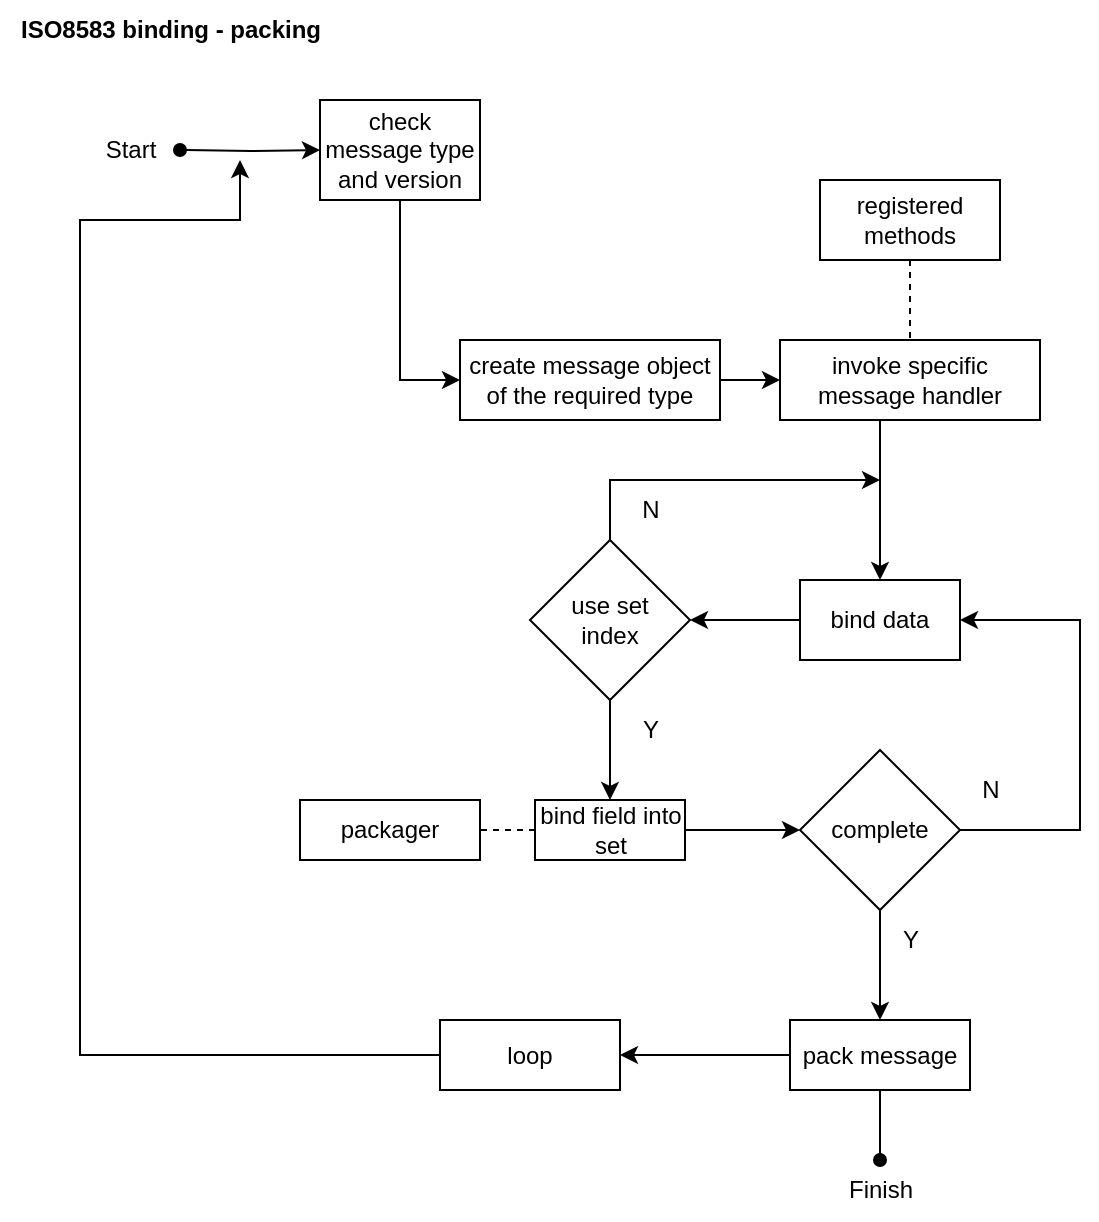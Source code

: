 <mxfile version="20.8.16" type="github" pages="2">
  <diagram name="Page-1" id="iesOPW5UEVCXa7-aBT-z">
    <mxGraphModel dx="1262" dy="681" grid="1" gridSize="10" guides="1" tooltips="1" connect="1" arrows="1" fold="1" page="1" pageScale="1" pageWidth="850" pageHeight="1100" math="0" shadow="0">
      <root>
        <mxCell id="0" />
        <mxCell id="1" parent="0" />
        <mxCell id="OLxPLdGhLjk8IfWRgU_C-2" value="" style="edgeStyle=orthogonalEdgeStyle;rounded=0;orthogonalLoop=1;jettySize=auto;html=1;endArrow=classic;endFill=1;" edge="1" parent="1" source="FhdzTXekeuRtPupGvzrz-1" target="OLxPLdGhLjk8IfWRgU_C-1">
          <mxGeometry relative="1" as="geometry" />
        </mxCell>
        <mxCell id="FhdzTXekeuRtPupGvzrz-1" value="create message object of the required type" style="rounded=0;whiteSpace=wrap;html=1;" vertex="1" parent="1">
          <mxGeometry x="240" y="190" width="130" height="40" as="geometry" />
        </mxCell>
        <mxCell id="FhdzTXekeuRtPupGvzrz-6" value="&lt;b&gt;ISO8583 binding - packing&lt;/b&gt;" style="text;html=1;align=center;verticalAlign=middle;resizable=0;points=[];autosize=1;strokeColor=none;fillColor=none;" vertex="1" parent="1">
          <mxGeometry x="10" y="20" width="170" height="30" as="geometry" />
        </mxCell>
        <mxCell id="FhdzTXekeuRtPupGvzrz-22" value="" style="edgeStyle=orthogonalEdgeStyle;rounded=0;orthogonalLoop=1;jettySize=auto;html=1;endArrow=classic;endFill=1;" edge="1" parent="1" source="FhdzTXekeuRtPupGvzrz-7" target="FhdzTXekeuRtPupGvzrz-21">
          <mxGeometry relative="1" as="geometry" />
        </mxCell>
        <mxCell id="FhdzTXekeuRtPupGvzrz-7" value="bind data" style="rounded=0;whiteSpace=wrap;html=1;" vertex="1" parent="1">
          <mxGeometry x="410" y="310" width="80" height="40" as="geometry" />
        </mxCell>
        <mxCell id="FhdzTXekeuRtPupGvzrz-29" style="edgeStyle=orthogonalEdgeStyle;rounded=0;orthogonalLoop=1;jettySize=auto;html=1;entryX=1;entryY=0.5;entryDx=0;entryDy=0;endArrow=classic;endFill=1;exitX=1;exitY=0.5;exitDx=0;exitDy=0;" edge="1" parent="1" source="FhdzTXekeuRtPupGvzrz-12" target="FhdzTXekeuRtPupGvzrz-7">
          <mxGeometry relative="1" as="geometry">
            <Array as="points">
              <mxPoint x="550" y="435" />
              <mxPoint x="550" y="330" />
            </Array>
          </mxGeometry>
        </mxCell>
        <mxCell id="FhdzTXekeuRtPupGvzrz-32" value="" style="edgeStyle=orthogonalEdgeStyle;rounded=0;orthogonalLoop=1;jettySize=auto;html=1;endArrow=classic;endFill=1;" edge="1" parent="1" source="FhdzTXekeuRtPupGvzrz-12" target="FhdzTXekeuRtPupGvzrz-31">
          <mxGeometry relative="1" as="geometry" />
        </mxCell>
        <mxCell id="FhdzTXekeuRtPupGvzrz-12" value="complete" style="rhombus;whiteSpace=wrap;html=1;rounded=0;" vertex="1" parent="1">
          <mxGeometry x="410" y="395" width="80" height="80" as="geometry" />
        </mxCell>
        <mxCell id="FhdzTXekeuRtPupGvzrz-19" value="" style="edgeStyle=orthogonalEdgeStyle;rounded=0;orthogonalLoop=1;jettySize=auto;html=1;dashed=1;endArrow=none;endFill=0;exitX=0;exitY=0.5;exitDx=0;exitDy=0;entryX=1;entryY=0.5;entryDx=0;entryDy=0;" edge="1" parent="1" source="FhdzTXekeuRtPupGvzrz-26" target="FhdzTXekeuRtPupGvzrz-18">
          <mxGeometry relative="1" as="geometry" />
        </mxCell>
        <mxCell id="FhdzTXekeuRtPupGvzrz-18" value="packager" style="whiteSpace=wrap;html=1;rounded=0;" vertex="1" parent="1">
          <mxGeometry x="160" y="420" width="90" height="30" as="geometry" />
        </mxCell>
        <mxCell id="FhdzTXekeuRtPupGvzrz-23" style="edgeStyle=orthogonalEdgeStyle;rounded=0;orthogonalLoop=1;jettySize=auto;html=1;endArrow=classic;endFill=1;" edge="1" parent="1" source="FhdzTXekeuRtPupGvzrz-21">
          <mxGeometry relative="1" as="geometry">
            <mxPoint x="450" y="260" as="targetPoint" />
            <Array as="points">
              <mxPoint x="315" y="260" />
            </Array>
          </mxGeometry>
        </mxCell>
        <mxCell id="FhdzTXekeuRtPupGvzrz-27" value="" style="edgeStyle=orthogonalEdgeStyle;rounded=0;orthogonalLoop=1;jettySize=auto;html=1;endArrow=classic;endFill=1;" edge="1" parent="1" source="FhdzTXekeuRtPupGvzrz-21" target="FhdzTXekeuRtPupGvzrz-26">
          <mxGeometry relative="1" as="geometry" />
        </mxCell>
        <mxCell id="FhdzTXekeuRtPupGvzrz-21" value="&lt;div&gt;use set &lt;br&gt;&lt;/div&gt;&lt;div&gt;index&lt;/div&gt;" style="rhombus;whiteSpace=wrap;html=1;rounded=0;" vertex="1" parent="1">
          <mxGeometry x="275" y="290" width="80" height="80" as="geometry" />
        </mxCell>
        <mxCell id="FhdzTXekeuRtPupGvzrz-24" value="N" style="text;html=1;align=center;verticalAlign=middle;resizable=0;points=[];autosize=1;strokeColor=none;fillColor=none;" vertex="1" parent="1">
          <mxGeometry x="320" y="260" width="30" height="30" as="geometry" />
        </mxCell>
        <mxCell id="FhdzTXekeuRtPupGvzrz-25" value="Y" style="text;html=1;align=center;verticalAlign=middle;resizable=0;points=[];autosize=1;strokeColor=none;fillColor=none;" vertex="1" parent="1">
          <mxGeometry x="320" y="370" width="30" height="30" as="geometry" />
        </mxCell>
        <mxCell id="FhdzTXekeuRtPupGvzrz-28" style="edgeStyle=orthogonalEdgeStyle;rounded=0;orthogonalLoop=1;jettySize=auto;html=1;entryX=0;entryY=0.5;entryDx=0;entryDy=0;endArrow=classic;endFill=1;" edge="1" parent="1" source="FhdzTXekeuRtPupGvzrz-26" target="FhdzTXekeuRtPupGvzrz-12">
          <mxGeometry relative="1" as="geometry" />
        </mxCell>
        <mxCell id="FhdzTXekeuRtPupGvzrz-26" value="bind field into set " style="whiteSpace=wrap;html=1;rounded=0;" vertex="1" parent="1">
          <mxGeometry x="277.5" y="420" width="75" height="30" as="geometry" />
        </mxCell>
        <mxCell id="FhdzTXekeuRtPupGvzrz-38" style="edgeStyle=orthogonalEdgeStyle;rounded=0;orthogonalLoop=1;jettySize=auto;html=1;endArrow=classic;endFill=1;exitX=0;exitY=0.5;exitDx=0;exitDy=0;" edge="1" parent="1" source="OLxPLdGhLjk8IfWRgU_C-5">
          <mxGeometry relative="1" as="geometry">
            <mxPoint x="130" y="100" as="targetPoint" />
            <Array as="points">
              <mxPoint x="50" y="548" />
              <mxPoint x="50" y="130" />
              <mxPoint x="130" y="130" />
            </Array>
          </mxGeometry>
        </mxCell>
        <mxCell id="OLxPLdGhLjk8IfWRgU_C-6" value="" style="edgeStyle=orthogonalEdgeStyle;rounded=0;orthogonalLoop=1;jettySize=auto;html=1;endArrow=classic;endFill=1;" edge="1" parent="1" source="FhdzTXekeuRtPupGvzrz-31" target="OLxPLdGhLjk8IfWRgU_C-5">
          <mxGeometry relative="1" as="geometry" />
        </mxCell>
        <mxCell id="OLxPLdGhLjk8IfWRgU_C-8" value="" style="edgeStyle=orthogonalEdgeStyle;rounded=0;orthogonalLoop=1;jettySize=auto;html=1;endArrow=oval;endFill=1;" edge="1" parent="1" source="FhdzTXekeuRtPupGvzrz-31">
          <mxGeometry relative="1" as="geometry">
            <mxPoint x="450" y="600" as="targetPoint" />
          </mxGeometry>
        </mxCell>
        <mxCell id="FhdzTXekeuRtPupGvzrz-31" value="pack message" style="whiteSpace=wrap;html=1;rounded=0;" vertex="1" parent="1">
          <mxGeometry x="405" y="530" width="90" height="35" as="geometry" />
        </mxCell>
        <mxCell id="FhdzTXekeuRtPupGvzrz-33" value="Y" style="text;html=1;align=center;verticalAlign=middle;resizable=0;points=[];autosize=1;strokeColor=none;fillColor=none;" vertex="1" parent="1">
          <mxGeometry x="450" y="475" width="30" height="30" as="geometry" />
        </mxCell>
        <mxCell id="FhdzTXekeuRtPupGvzrz-34" value="check message type and version" style="rounded=0;whiteSpace=wrap;html=1;" vertex="1" parent="1">
          <mxGeometry x="170" y="70" width="80" height="50" as="geometry" />
        </mxCell>
        <mxCell id="FhdzTXekeuRtPupGvzrz-41" value="" style="edgeStyle=orthogonalEdgeStyle;rounded=0;orthogonalLoop=1;jettySize=auto;html=1;endArrow=classic;endFill=1;startArrow=oval;startFill=1;" edge="1" parent="1" target="FhdzTXekeuRtPupGvzrz-34">
          <mxGeometry relative="1" as="geometry">
            <mxPoint x="100" y="95" as="sourcePoint" />
          </mxGeometry>
        </mxCell>
        <mxCell id="OLxPLdGhLjk8IfWRgU_C-3" value="" style="edgeStyle=orthogonalEdgeStyle;rounded=0;orthogonalLoop=1;jettySize=auto;html=1;endArrow=classic;endFill=1;" edge="1" parent="1" source="OLxPLdGhLjk8IfWRgU_C-1" target="FhdzTXekeuRtPupGvzrz-7">
          <mxGeometry relative="1" as="geometry">
            <Array as="points">
              <mxPoint x="450" y="240" />
              <mxPoint x="450" y="240" />
            </Array>
          </mxGeometry>
        </mxCell>
        <mxCell id="OLxPLdGhLjk8IfWRgU_C-1" value="invoke specific message handler" style="rounded=0;whiteSpace=wrap;html=1;" vertex="1" parent="1">
          <mxGeometry x="400" y="190" width="130" height="40" as="geometry" />
        </mxCell>
        <mxCell id="OLxPLdGhLjk8IfWRgU_C-4" value="N" style="text;html=1;align=center;verticalAlign=middle;resizable=0;points=[];autosize=1;strokeColor=none;fillColor=none;" vertex="1" parent="1">
          <mxGeometry x="490" y="400" width="30" height="30" as="geometry" />
        </mxCell>
        <mxCell id="OLxPLdGhLjk8IfWRgU_C-5" value="loop" style="whiteSpace=wrap;html=1;rounded=0;" vertex="1" parent="1">
          <mxGeometry x="230" y="530" width="90" height="35" as="geometry" />
        </mxCell>
        <mxCell id="OLxPLdGhLjk8IfWRgU_C-9" value="Start" style="text;html=1;align=center;verticalAlign=middle;resizable=0;points=[];autosize=1;strokeColor=none;fillColor=none;" vertex="1" parent="1">
          <mxGeometry x="50" y="80" width="50" height="30" as="geometry" />
        </mxCell>
        <mxCell id="OLxPLdGhLjk8IfWRgU_C-10" value="Finish" style="text;html=1;align=center;verticalAlign=middle;resizable=0;points=[];autosize=1;strokeColor=none;fillColor=none;" vertex="1" parent="1">
          <mxGeometry x="420" y="600" width="60" height="30" as="geometry" />
        </mxCell>
        <mxCell id="OLxPLdGhLjk8IfWRgU_C-20" value="" style="edgeStyle=orthogonalEdgeStyle;rounded=0;orthogonalLoop=1;jettySize=auto;html=1;dashed=1;startArrow=none;startFill=0;endArrow=none;endFill=0;" edge="1" parent="1" source="OLxPLdGhLjk8IfWRgU_C-11" target="OLxPLdGhLjk8IfWRgU_C-1">
          <mxGeometry relative="1" as="geometry" />
        </mxCell>
        <mxCell id="OLxPLdGhLjk8IfWRgU_C-11" value="registered methods" style="rounded=0;whiteSpace=wrap;html=1;" vertex="1" parent="1">
          <mxGeometry x="420" y="110" width="90" height="40" as="geometry" />
        </mxCell>
        <mxCell id="OLxPLdGhLjk8IfWRgU_C-15" value="" style="edgeStyle=orthogonalEdgeStyle;rounded=0;orthogonalLoop=1;jettySize=auto;html=1;startArrow=none;startFill=0;endArrow=classic;endFill=1;exitX=0.5;exitY=1;exitDx=0;exitDy=0;entryX=0;entryY=0.5;entryDx=0;entryDy=0;" edge="1" parent="1" source="FhdzTXekeuRtPupGvzrz-34" target="FhdzTXekeuRtPupGvzrz-1">
          <mxGeometry relative="1" as="geometry">
            <mxPoint x="217.5" y="210.0" as="sourcePoint" />
          </mxGeometry>
        </mxCell>
      </root>
    </mxGraphModel>
  </diagram>
  <diagram id="ys0Y4ezUv7GCqnHxwTND" name="Page-2">
    <mxGraphModel dx="618" dy="649" grid="1" gridSize="10" guides="1" tooltips="1" connect="1" arrows="1" fold="1" page="1" pageScale="1" pageWidth="850" pageHeight="1100" math="0" shadow="0">
      <root>
        <mxCell id="0" />
        <mxCell id="1" parent="0" />
        <mxCell id="92oRLEoTZEw1osH18I1C-3" value="" style="edgeStyle=orthogonalEdgeStyle;rounded=0;orthogonalLoop=1;jettySize=auto;html=1;endArrow=classic;endFill=1;" edge="1" parent="1" source="92oRLEoTZEw1osH18I1C-1" target="92oRLEoTZEw1osH18I1C-2">
          <mxGeometry relative="1" as="geometry" />
        </mxCell>
        <mxCell id="92oRLEoTZEw1osH18I1C-1" value="message packing" style="rounded=0;whiteSpace=wrap;html=1;fillColor=default;" vertex="1" parent="1">
          <mxGeometry x="40" y="230" width="100" height="40" as="geometry" />
        </mxCell>
        <mxCell id="92oRLEoTZEw1osH18I1C-6" value="" style="edgeStyle=orthogonalEdgeStyle;rounded=0;orthogonalLoop=1;jettySize=auto;html=1;endArrow=classic;endFill=1;" edge="1" parent="1" source="92oRLEoTZEw1osH18I1C-2" target="92oRLEoTZEw1osH18I1C-5">
          <mxGeometry relative="1" as="geometry" />
        </mxCell>
        <mxCell id="92oRLEoTZEw1osH18I1C-2" value="checking message type and version" style="rounded=0;whiteSpace=wrap;html=1;fillColor=default;" vertex="1" parent="1">
          <mxGeometry x="190" y="230" width="110" height="40" as="geometry" />
        </mxCell>
        <mxCell id="92oRLEoTZEw1osH18I1C-5" value="create message object of the required type" style="rounded=0;whiteSpace=wrap;html=1;fillColor=default;" vertex="1" parent="1">
          <mxGeometry x="185" y="320" width="120" height="50" as="geometry" />
        </mxCell>
      </root>
    </mxGraphModel>
  </diagram>
</mxfile>
